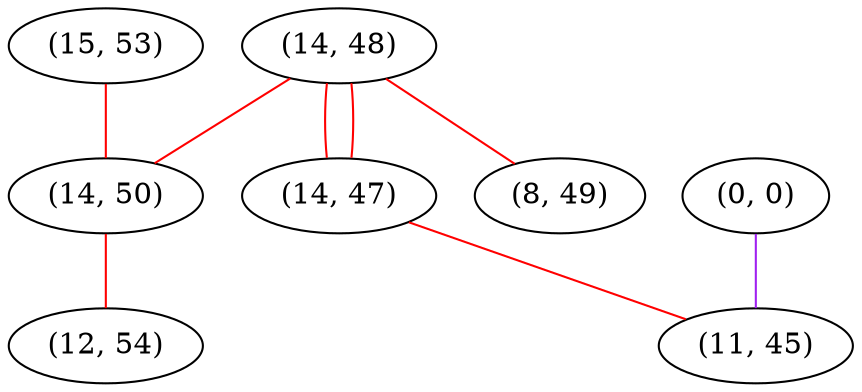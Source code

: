 graph "" {
"(15, 53)";
"(14, 48)";
"(14, 50)";
"(0, 0)";
"(14, 47)";
"(8, 49)";
"(12, 54)";
"(11, 45)";
"(15, 53)" -- "(14, 50)"  [color=red, key=0, weight=1];
"(14, 48)" -- "(8, 49)"  [color=red, key=0, weight=1];
"(14, 48)" -- "(14, 50)"  [color=red, key=0, weight=1];
"(14, 48)" -- "(14, 47)"  [color=red, key=0, weight=1];
"(14, 48)" -- "(14, 47)"  [color=red, key=1, weight=1];
"(14, 50)" -- "(12, 54)"  [color=red, key=0, weight=1];
"(0, 0)" -- "(11, 45)"  [color=purple, key=0, weight=4];
"(14, 47)" -- "(11, 45)"  [color=red, key=0, weight=1];
}
